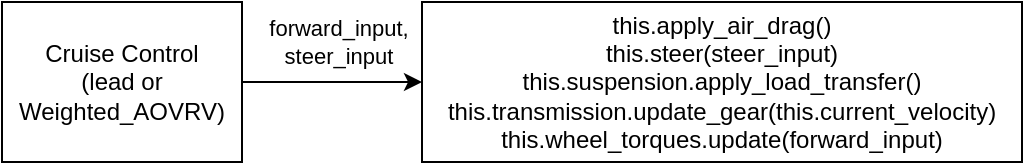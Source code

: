 <mxfile>
    <diagram id="6gKfbnizzfIJv1aXVzMG" name="car-internal-pipeline">
        <mxGraphModel dx="680" dy="727" grid="1" gridSize="10" guides="1" tooltips="1" connect="1" arrows="1" fold="1" page="1" pageScale="1" pageWidth="850" pageHeight="1100" math="0" shadow="0">
            <root>
                <mxCell id="0"/>
                <mxCell id="1" parent="0"/>
                <mxCell id="2" value="Cruise Control&lt;br&gt;(lead or Weighted_AOVRV)" style="rounded=0;whiteSpace=wrap;html=1;" vertex="1" parent="1">
                    <mxGeometry x="10" y="240" width="120" height="80" as="geometry"/>
                </mxCell>
                <mxCell id="3" value="this.apply_air_drag()&lt;br&gt;this.steer(steer_input)&lt;br&gt;this.suspension.apply_load_transfer()&lt;br&gt;this.transmission.update_gear(this.current_velocity)&lt;br&gt;this.wheel_torques.update(forward_input)" style="rounded=0;whiteSpace=wrap;html=1;" vertex="1" parent="1">
                    <mxGeometry x="220" y="240" width="300" height="80" as="geometry"/>
                </mxCell>
                <mxCell id="4" value="" style="endArrow=classic;html=1;exitX=1;exitY=0.5;exitDx=0;exitDy=0;entryX=0;entryY=0.5;entryDx=0;entryDy=0;" edge="1" parent="1" source="2" target="3">
                    <mxGeometry width="50" height="50" relative="1" as="geometry">
                        <mxPoint x="320" y="380" as="sourcePoint"/>
                        <mxPoint x="370" y="330" as="targetPoint"/>
                    </mxGeometry>
                </mxCell>
                <mxCell id="5" value="forward_input, &lt;br&gt;steer_input" style="edgeLabel;html=1;align=center;verticalAlign=middle;resizable=0;points=[];" vertex="1" connectable="0" parent="4">
                    <mxGeometry x="0.175" y="1" relative="1" as="geometry">
                        <mxPoint x="-5" y="-19" as="offset"/>
                    </mxGeometry>
                </mxCell>
            </root>
        </mxGraphModel>
    </diagram>
</mxfile>